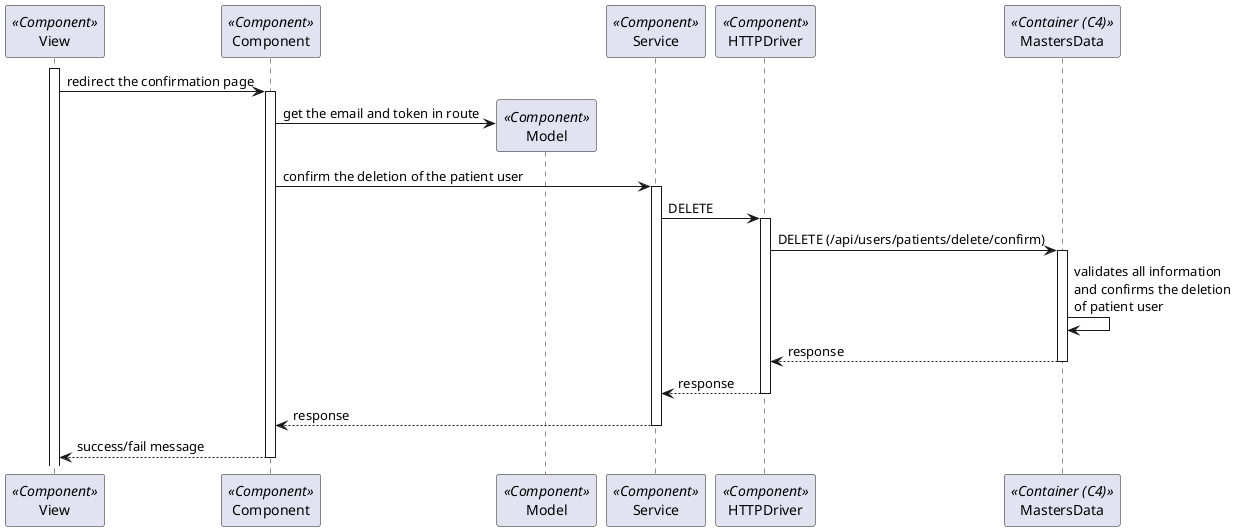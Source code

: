 ```plantuml
@startuml Process_View_Posterior_Confirmation
participant View as View <<Component>>
participant Component as Component <<Component>>
participant Model as Model <<Component>>
participant Service as Service <<Component>>
participant HTTPDriver as HTTPDriver <<Component>>
participant MastersData as BE <<Container (C4)>>

activate View
View -> Component: redirect the confirmation page
activate Component
Component -> Model**: get the email and token in route
Component -> Service: confirm the deletion of the patient user
activate Service
Service -> HTTPDriver: DELETE
activate HTTPDriver
HTTPDriver -> BE: DELETE (/api/users/patients/delete/confirm)
activate BE
BE -> BE: validates all information\nand confirms the deletion\nof patient user
return response
return response
return response
return success/fail message

@enduml
```